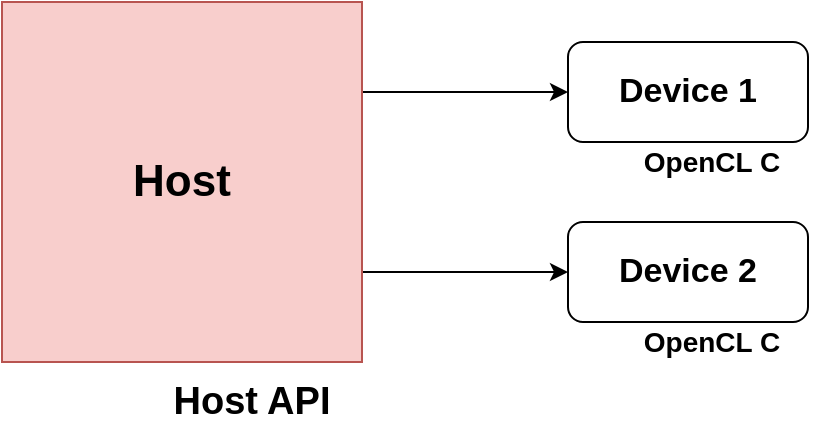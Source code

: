 <mxfile version="10.6.3" type="device"><diagram id="ognl2uM0YAkq-Hvy8vu6" name="Page-1"><mxGraphModel dx="1394" dy="714" grid="1" gridSize="10" guides="1" tooltips="1" connect="1" arrows="1" fold="1" page="1" pageScale="1" pageWidth="827" pageHeight="1169" math="0" shadow="0"><root><mxCell id="0"/><mxCell id="1" parent="0"/><mxCell id="XQExSvdvMqXMa1myezhp-4" style="edgeStyle=orthogonalEdgeStyle;rounded=0;orthogonalLoop=1;jettySize=auto;html=1;exitX=1;exitY=0.25;exitDx=0;exitDy=0;entryX=0;entryY=0.5;entryDx=0;entryDy=0;" edge="1" parent="1" source="XQExSvdvMqXMa1myezhp-1" target="XQExSvdvMqXMa1myezhp-2"><mxGeometry relative="1" as="geometry"><mxPoint x="370" y="175" as="targetPoint"/></mxGeometry></mxCell><mxCell id="XQExSvdvMqXMa1myezhp-5" style="edgeStyle=orthogonalEdgeStyle;rounded=0;orthogonalLoop=1;jettySize=auto;html=1;exitX=1;exitY=0.75;exitDx=0;exitDy=0;entryX=0;entryY=0.5;entryDx=0;entryDy=0;" edge="1" parent="1" source="XQExSvdvMqXMa1myezhp-1" target="XQExSvdvMqXMa1myezhp-3"><mxGeometry relative="1" as="geometry"><mxPoint x="370" y="265" as="targetPoint"/></mxGeometry></mxCell><mxCell id="XQExSvdvMqXMa1myezhp-1" value="&lt;font style=&quot;font-size: 22px&quot;&gt;&lt;b&gt;Host&lt;/b&gt;&lt;/font&gt;" style="whiteSpace=wrap;html=1;aspect=fixed;fillColor=#f8cecc;strokeColor=#b85450;" vertex="1" parent="1"><mxGeometry x="130" y="130" width="180" height="180" as="geometry"/></mxCell><mxCell id="XQExSvdvMqXMa1myezhp-2" value="&lt;font style=&quot;font-size: 17px&quot;&gt;&lt;b&gt;Device 1&lt;/b&gt;&lt;/font&gt;" style="rounded=1;whiteSpace=wrap;html=1;" vertex="1" parent="1"><mxGeometry x="413" y="150" width="120" height="50" as="geometry"/></mxCell><mxCell id="XQExSvdvMqXMa1myezhp-3" value="&lt;font style=&quot;font-size: 17px&quot;&gt;&lt;b&gt;Device 2&lt;/b&gt;&lt;/font&gt;" style="rounded=1;whiteSpace=wrap;html=1;" vertex="1" parent="1"><mxGeometry x="413" y="240" width="120" height="50" as="geometry"/></mxCell><mxCell id="XQExSvdvMqXMa1myezhp-6" value="&lt;b&gt;&lt;font style=&quot;font-size: 19px&quot;&gt;Host API&lt;/font&gt;&lt;/b&gt;" style="text;html=1;strokeColor=none;fillColor=none;align=center;verticalAlign=middle;whiteSpace=wrap;rounded=0;" vertex="1" parent="1"><mxGeometry x="200" y="320" width="110" height="20" as="geometry"/></mxCell><mxCell id="XQExSvdvMqXMa1myezhp-7" value="&lt;b&gt;&lt;font style=&quot;font-size: 14px&quot;&gt;OpenCL C&lt;/font&gt;&lt;/b&gt;" style="text;html=1;strokeColor=none;fillColor=none;align=center;verticalAlign=middle;whiteSpace=wrap;rounded=0;" vertex="1" parent="1"><mxGeometry x="430" y="200" width="110" height="20" as="geometry"/></mxCell><mxCell id="XQExSvdvMqXMa1myezhp-9" value="&lt;b&gt;&lt;font style=&quot;font-size: 14px&quot;&gt;OpenCL C&lt;/font&gt;&lt;/b&gt;" style="text;html=1;strokeColor=none;fillColor=none;align=center;verticalAlign=middle;whiteSpace=wrap;rounded=0;" vertex="1" parent="1"><mxGeometry x="430" y="290" width="110" height="20" as="geometry"/></mxCell></root></mxGraphModel></diagram></mxfile>